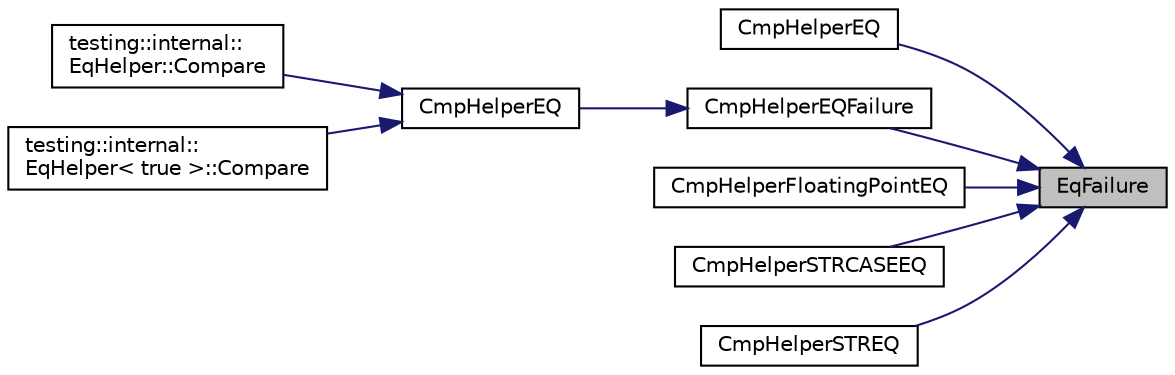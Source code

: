 digraph "EqFailure"
{
 // INTERACTIVE_SVG=YES
 // LATEX_PDF_SIZE
  bgcolor="transparent";
  edge [fontname="Helvetica",fontsize="10",labelfontname="Helvetica",labelfontsize="10"];
  node [fontname="Helvetica",fontsize="10",shape=record];
  rankdir="RL";
  Node1 [label="EqFailure",height=0.2,width=0.4,color="black", fillcolor="grey75", style="filled", fontcolor="black",tooltip=" "];
  Node1 -> Node2 [dir="back",color="midnightblue",fontsize="10",style="solid",fontname="Helvetica"];
  Node2 [label="CmpHelperEQ",height=0.2,width=0.4,color="black",URL="$d0/da7/namespacetesting_1_1internal_a3c265df9280510bd1d78bfd155113393.html#a3c265df9280510bd1d78bfd155113393",tooltip=" "];
  Node1 -> Node3 [dir="back",color="midnightblue",fontsize="10",style="solid",fontname="Helvetica"];
  Node3 [label="CmpHelperEQFailure",height=0.2,width=0.4,color="black",URL="$d0/da7/namespacetesting_1_1internal_a1def8ec9393360a1b34a20528703e7f7.html#a1def8ec9393360a1b34a20528703e7f7",tooltip=" "];
  Node3 -> Node4 [dir="back",color="midnightblue",fontsize="10",style="solid",fontname="Helvetica"];
  Node4 [label="CmpHelperEQ",height=0.2,width=0.4,color="black",URL="$d0/da7/namespacetesting_1_1internal_a4638c74d9b32e971f9b321af6fafc2f1.html#a4638c74d9b32e971f9b321af6fafc2f1",tooltip=" "];
  Node4 -> Node5 [dir="back",color="midnightblue",fontsize="10",style="solid",fontname="Helvetica"];
  Node5 [label="testing::internal::\lEqHelper::Compare",height=0.2,width=0.4,color="black",URL="$d1/d85/classtesting_1_1internal_1_1EqHelper_aadb9e81165711a2583f885a937d8bdf1.html#aadb9e81165711a2583f885a937d8bdf1",tooltip=" "];
  Node4 -> Node6 [dir="back",color="midnightblue",fontsize="10",style="solid",fontname="Helvetica"];
  Node6 [label="testing::internal::\lEqHelper\< true \>::Compare",height=0.2,width=0.4,color="black",URL="$dd/df9/classtesting_1_1internal_1_1EqHelper_3_01true_01_4_afba0180482bf5eea37970e15625a9888.html#afba0180482bf5eea37970e15625a9888",tooltip=" "];
  Node1 -> Node7 [dir="back",color="midnightblue",fontsize="10",style="solid",fontname="Helvetica"];
  Node7 [label="CmpHelperFloatingPointEQ",height=0.2,width=0.4,color="black",URL="$d0/da7/namespacetesting_1_1internal_a98ce463e5dbe0c6120fa817e1f8f2944.html#a98ce463e5dbe0c6120fa817e1f8f2944",tooltip=" "];
  Node1 -> Node8 [dir="back",color="midnightblue",fontsize="10",style="solid",fontname="Helvetica"];
  Node8 [label="CmpHelperSTRCASEEQ",height=0.2,width=0.4,color="black",URL="$d0/da7/namespacetesting_1_1internal_a68b6238b102354b97e221aba773a570a.html#a68b6238b102354b97e221aba773a570a",tooltip=" "];
  Node1 -> Node9 [dir="back",color="midnightblue",fontsize="10",style="solid",fontname="Helvetica"];
  Node9 [label="CmpHelperSTREQ",height=0.2,width=0.4,color="black",URL="$d0/da7/namespacetesting_1_1internal_ac603b70553d63dfdaeace0c959ea43eb.html#ac603b70553d63dfdaeace0c959ea43eb",tooltip=" "];
}
